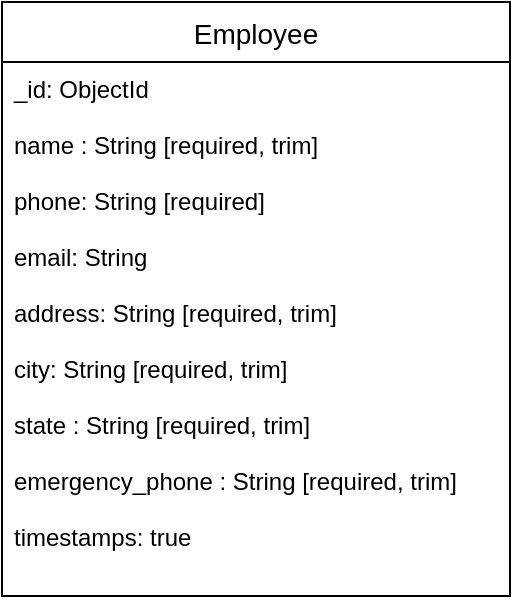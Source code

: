 <mxfile version="22.0.4" type="device">
  <diagram id="R2lEEEUBdFMjLlhIrx00" name="Page-1">
    <mxGraphModel dx="1434" dy="750" grid="1" gridSize="11" guides="1" tooltips="1" connect="1" arrows="1" fold="1" page="1" pageScale="1" pageWidth="850" pageHeight="1100" math="0" shadow="0" extFonts="Permanent Marker^https://fonts.googleapis.com/css?family=Permanent+Marker">
      <root>
        <mxCell id="0" />
        <mxCell id="1" parent="0" />
        <mxCell id="4DdQfHxZKoPF73KcmgSd-23" value="Employee" style="swimlane;fontStyle=0;childLayout=stackLayout;horizontal=1;startSize=30;horizontalStack=0;resizeParent=1;resizeParentMax=0;resizeLast=0;collapsible=1;marginBottom=0;align=center;fontSize=14;" parent="1" vertex="1">
          <mxGeometry x="340" y="44" width="254" height="297" as="geometry" />
        </mxCell>
        <mxCell id="4DdQfHxZKoPF73KcmgSd-26" value="_id: ObjectId&#xa;&#xa;name : String [required, trim]&#xa;&#xa;phone: String [required]&#xa;&#xa;email: String &#xa;&#xa;address: String [required, trim]&#xa;&#xa;city: String [required, trim]&#xa;&#xa;state : String [required, trim]&#xa;&#xa;emergency_phone : String [required, trim]&#xa;&#xa;timestamps: true" style="text;strokeColor=none;fillColor=none;spacingLeft=4;spacingRight=4;overflow=hidden;rotatable=0;points=[[0,0.5],[1,0.5]];portConstraint=eastwest;fontSize=12;" parent="4DdQfHxZKoPF73KcmgSd-23" vertex="1">
          <mxGeometry y="30" width="254" height="267" as="geometry" />
        </mxCell>
      </root>
    </mxGraphModel>
  </diagram>
</mxfile>
